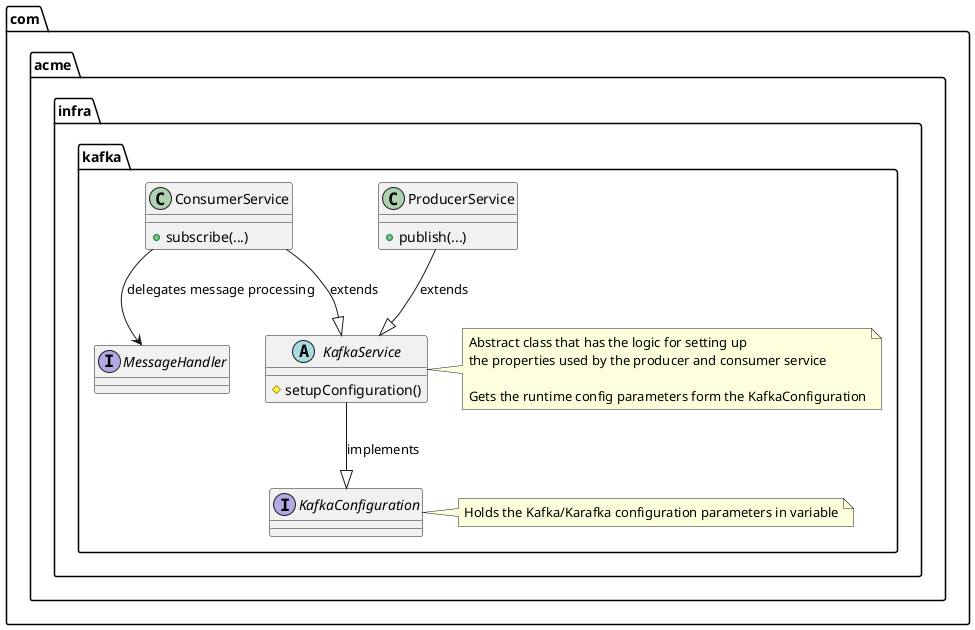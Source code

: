 @startuml

package com.acme.infra.kafka {

    abstract class KafkaService{
       # setupConfiguration()
    }
    note right of KafkaService
        Abstract class that has the logic for setting up
        the properties used by the producer and consumer service

        Gets the runtime config parameters form the KafkaConfiguration
    end note

    interface KafkaConfiguration {
    }
    note right of KafkaConfiguration
        Holds the Kafka/Karafka configuration parameters in variable
    end note

    KafkaService --|> KafkaConfiguration : implements

    class ProducerService {
        + publish(...)
    }

    interface MessageHandler {}

    ProducerService --|> KafkaService : extends


    class ConsumerService {
        + subscribe(...)
    }
    ConsumerService --|> KafkaService : extends
    ConsumerService --> MessageHandler : delegates message processing
}

@enduml